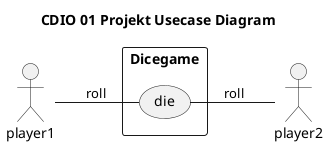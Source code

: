 @startuml
title CDIO 01 Projekt Usecase Diagram
left to right direction
actor player1 as p1
actor player2 as p2
rectangle Dicegame{
	p1 -- (die) : roll
	(die) -- p2 : roll
}
@enduml
